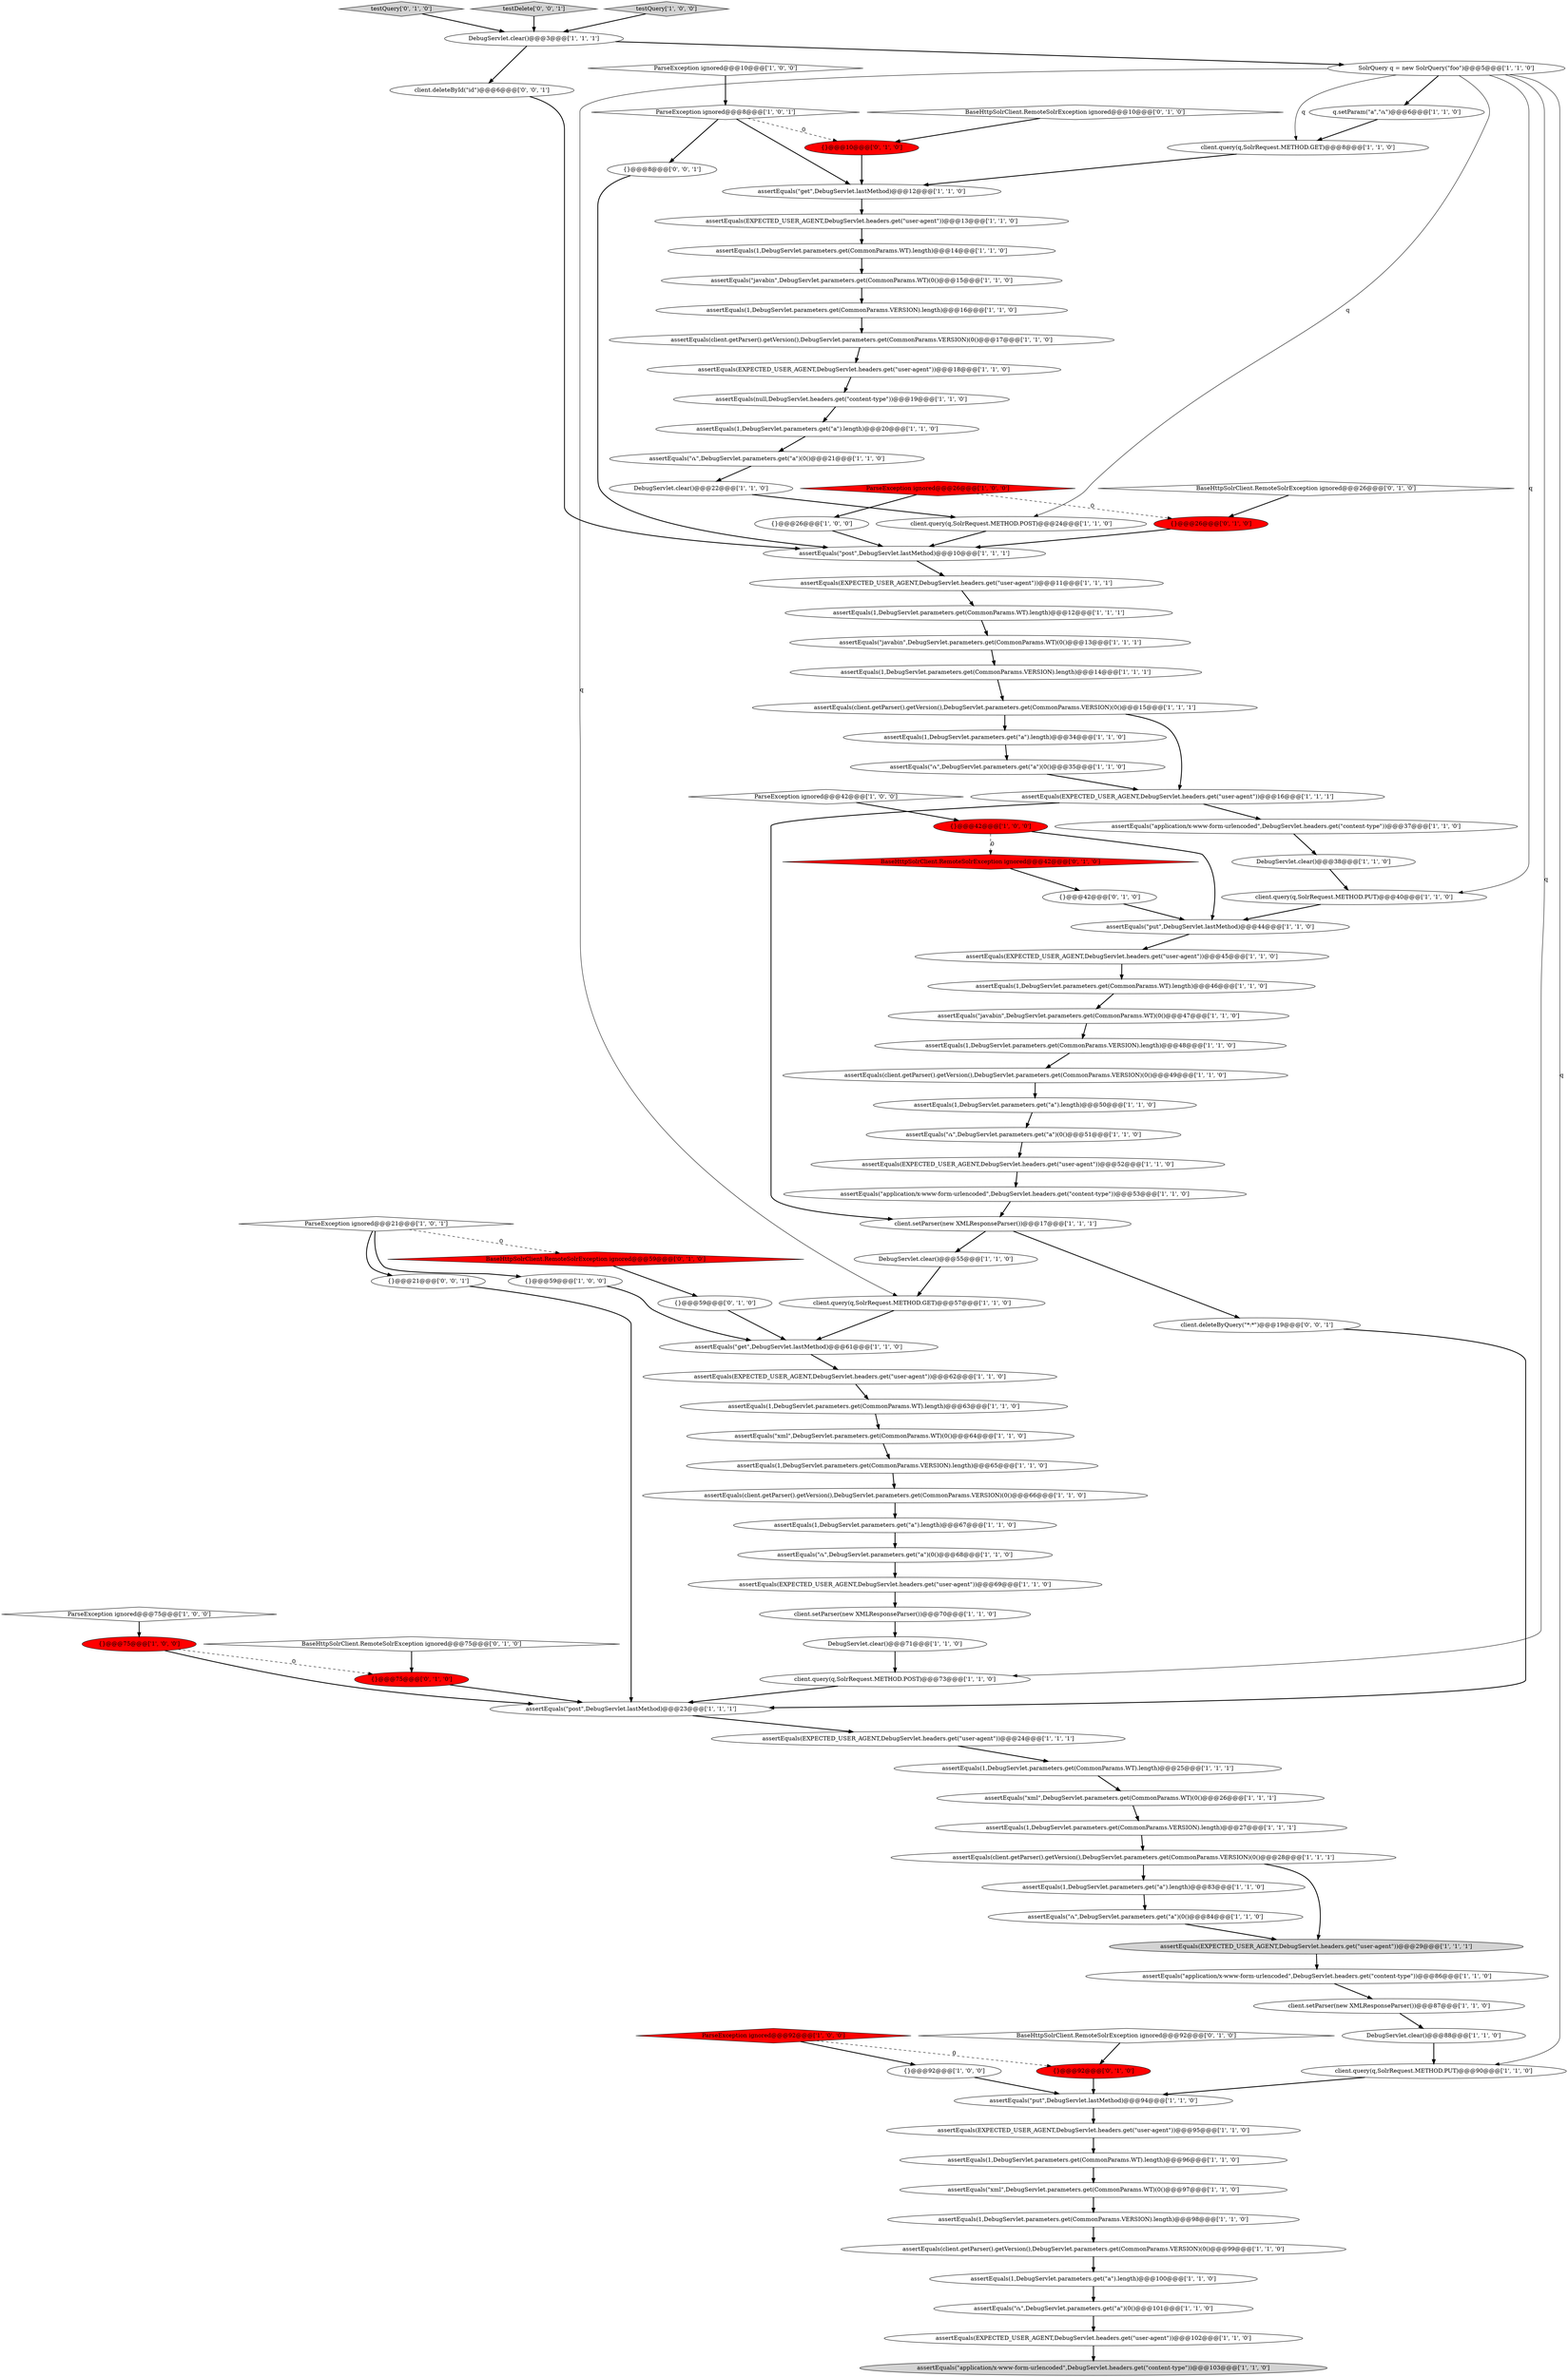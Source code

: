 digraph {
82 [style = filled, label = "assertEquals(\"ሴ\",DebugServlet.parameters.get(\"a\")(0()@@@21@@@['1', '1', '0']", fillcolor = white, shape = ellipse image = "AAA0AAABBB1BBB"];
55 [style = filled, label = "assertEquals(\"put\",DebugServlet.lastMethod)@@@44@@@['1', '1', '0']", fillcolor = white, shape = ellipse image = "AAA0AAABBB1BBB"];
35 [style = filled, label = "assertEquals(\"xml\",DebugServlet.parameters.get(CommonParams.WT)(0()@@@64@@@['1', '1', '0']", fillcolor = white, shape = ellipse image = "AAA0AAABBB1BBB"];
11 [style = filled, label = "assertEquals(\"get\",DebugServlet.lastMethod)@@@12@@@['1', '1', '0']", fillcolor = white, shape = ellipse image = "AAA0AAABBB1BBB"];
3 [style = filled, label = "assertEquals(1,DebugServlet.parameters.get(CommonParams.VERSION).length)@@@16@@@['1', '1', '0']", fillcolor = white, shape = ellipse image = "AAA0AAABBB1BBB"];
46 [style = filled, label = "assertEquals(1,DebugServlet.parameters.get(CommonParams.WT).length)@@@12@@@['1', '1', '1']", fillcolor = white, shape = ellipse image = "AAA0AAABBB1BBB"];
44 [style = filled, label = "assertEquals(EXPECTED_USER_AGENT,DebugServlet.headers.get(\"user-agent\"))@@@95@@@['1', '1', '0']", fillcolor = white, shape = ellipse image = "AAA0AAABBB1BBB"];
85 [style = filled, label = "assertEquals(client.getParser().getVersion(),DebugServlet.parameters.get(CommonParams.VERSION)(0()@@@49@@@['1', '1', '0']", fillcolor = white, shape = ellipse image = "AAA0AAABBB1BBB"];
79 [style = filled, label = "assertEquals(EXPECTED_USER_AGENT,DebugServlet.headers.get(\"user-agent\"))@@@11@@@['1', '1', '1']", fillcolor = white, shape = ellipse image = "AAA0AAABBB1BBB"];
86 [style = filled, label = "assertEquals(\"put\",DebugServlet.lastMethod)@@@94@@@['1', '1', '0']", fillcolor = white, shape = ellipse image = "AAA0AAABBB1BBB"];
51 [style = filled, label = "assertEquals(client.getParser().getVersion(),DebugServlet.parameters.get(CommonParams.VERSION)(0()@@@99@@@['1', '1', '0']", fillcolor = white, shape = ellipse image = "AAA0AAABBB1BBB"];
95 [style = filled, label = "{}@@@75@@@['0', '1', '0']", fillcolor = red, shape = ellipse image = "AAA1AAABBB2BBB"];
23 [style = filled, label = "assertEquals(1,DebugServlet.parameters.get(\"a\").length)@@@50@@@['1', '1', '0']", fillcolor = white, shape = ellipse image = "AAA0AAABBB1BBB"];
43 [style = filled, label = "assertEquals(1,DebugServlet.parameters.get(CommonParams.WT).length)@@@63@@@['1', '1', '0']", fillcolor = white, shape = ellipse image = "AAA0AAABBB1BBB"];
33 [style = filled, label = "assertEquals(1,DebugServlet.parameters.get(CommonParams.VERSION).length)@@@27@@@['1', '1', '1']", fillcolor = white, shape = ellipse image = "AAA0AAABBB1BBB"];
17 [style = filled, label = "{}@@@92@@@['1', '0', '0']", fillcolor = white, shape = ellipse image = "AAA0AAABBB1BBB"];
100 [style = filled, label = "testQuery['0', '1', '0']", fillcolor = lightgray, shape = diamond image = "AAA0AAABBB2BBB"];
22 [style = filled, label = "client.query(q,SolrRequest.METHOD.PUT)@@@90@@@['1', '1', '0']", fillcolor = white, shape = ellipse image = "AAA0AAABBB1BBB"];
65 [style = filled, label = "assertEquals(\"application/x-www-form-urlencoded\",DebugServlet.headers.get(\"content-type\"))@@@53@@@['1', '1', '0']", fillcolor = white, shape = ellipse image = "AAA0AAABBB1BBB"];
4 [style = filled, label = "assertEquals(client.getParser().getVersion(),DebugServlet.parameters.get(CommonParams.VERSION)(0()@@@15@@@['1', '1', '1']", fillcolor = white, shape = ellipse image = "AAA0AAABBB1BBB"];
68 [style = filled, label = "SolrQuery q = new SolrQuery(\"foo\")@@@5@@@['1', '1', '0']", fillcolor = white, shape = ellipse image = "AAA0AAABBB1BBB"];
25 [style = filled, label = "assertEquals(1,DebugServlet.parameters.get(CommonParams.WT).length)@@@46@@@['1', '1', '0']", fillcolor = white, shape = ellipse image = "AAA0AAABBB1BBB"];
77 [style = filled, label = "assertEquals(\"application/x-www-form-urlencoded\",DebugServlet.headers.get(\"content-type\"))@@@86@@@['1', '1', '0']", fillcolor = white, shape = ellipse image = "AAA0AAABBB1BBB"];
56 [style = filled, label = "client.query(q,SolrRequest.METHOD.POST)@@@73@@@['1', '1', '0']", fillcolor = white, shape = ellipse image = "AAA0AAABBB1BBB"];
58 [style = filled, label = "{}@@@75@@@['1', '0', '0']", fillcolor = red, shape = ellipse image = "AAA1AAABBB1BBB"];
61 [style = filled, label = "DebugServlet.clear()@@@3@@@['1', '1', '1']", fillcolor = white, shape = ellipse image = "AAA0AAABBB1BBB"];
73 [style = filled, label = "assertEquals(\"application/x-www-form-urlencoded\",DebugServlet.headers.get(\"content-type\"))@@@37@@@['1', '1', '0']", fillcolor = white, shape = ellipse image = "AAA0AAABBB1BBB"];
47 [style = filled, label = "assertEquals(\"ሴ\",DebugServlet.parameters.get(\"a\")(0()@@@51@@@['1', '1', '0']", fillcolor = white, shape = ellipse image = "AAA0AAABBB1BBB"];
83 [style = filled, label = "assertEquals(\"post\",DebugServlet.lastMethod)@@@10@@@['1', '1', '1']", fillcolor = white, shape = ellipse image = "AAA0AAABBB1BBB"];
76 [style = filled, label = "ParseException ignored@@@21@@@['1', '0', '1']", fillcolor = white, shape = diamond image = "AAA0AAABBB1BBB"];
48 [style = filled, label = "assertEquals(EXPECTED_USER_AGENT,DebugServlet.headers.get(\"user-agent\"))@@@62@@@['1', '1', '0']", fillcolor = white, shape = ellipse image = "AAA0AAABBB1BBB"];
70 [style = filled, label = "{}@@@42@@@['1', '0', '0']", fillcolor = red, shape = ellipse image = "AAA1AAABBB1BBB"];
54 [style = filled, label = "client.setParser(new XMLResponseParser())@@@70@@@['1', '1', '0']", fillcolor = white, shape = ellipse image = "AAA0AAABBB1BBB"];
91 [style = filled, label = "BaseHttpSolrClient.RemoteSolrException ignored@@@26@@@['0', '1', '0']", fillcolor = white, shape = diamond image = "AAA0AAABBB2BBB"];
98 [style = filled, label = "{}@@@26@@@['0', '1', '0']", fillcolor = red, shape = ellipse image = "AAA1AAABBB2BBB"];
97 [style = filled, label = "BaseHttpSolrClient.RemoteSolrException ignored@@@59@@@['0', '1', '0']", fillcolor = red, shape = diamond image = "AAA1AAABBB2BBB"];
60 [style = filled, label = "assertEquals(EXPECTED_USER_AGENT,DebugServlet.headers.get(\"user-agent\"))@@@45@@@['1', '1', '0']", fillcolor = white, shape = ellipse image = "AAA0AAABBB1BBB"];
94 [style = filled, label = "BaseHttpSolrClient.RemoteSolrException ignored@@@75@@@['0', '1', '0']", fillcolor = white, shape = diamond image = "AAA0AAABBB2BBB"];
64 [style = filled, label = "assertEquals(1,DebugServlet.parameters.get(CommonParams.VERSION).length)@@@48@@@['1', '1', '0']", fillcolor = white, shape = ellipse image = "AAA0AAABBB1BBB"];
87 [style = filled, label = "assertEquals(1,DebugServlet.parameters.get(\"a\").length)@@@83@@@['1', '1', '0']", fillcolor = white, shape = ellipse image = "AAA0AAABBB1BBB"];
80 [style = filled, label = "assertEquals(\"ሴ\",DebugServlet.parameters.get(\"a\")(0()@@@101@@@['1', '1', '0']", fillcolor = white, shape = ellipse image = "AAA0AAABBB1BBB"];
31 [style = filled, label = "DebugServlet.clear()@@@55@@@['1', '1', '0']", fillcolor = white, shape = ellipse image = "AAA0AAABBB1BBB"];
75 [style = filled, label = "assertEquals(1,DebugServlet.parameters.get(CommonParams.WT).length)@@@96@@@['1', '1', '0']", fillcolor = white, shape = ellipse image = "AAA0AAABBB1BBB"];
92 [style = filled, label = "{}@@@42@@@['0', '1', '0']", fillcolor = white, shape = ellipse image = "AAA0AAABBB2BBB"];
29 [style = filled, label = "client.query(q,SolrRequest.METHOD.GET)@@@8@@@['1', '1', '0']", fillcolor = white, shape = ellipse image = "AAA0AAABBB1BBB"];
105 [style = filled, label = "client.deleteById(\"id\")@@@6@@@['0', '0', '1']", fillcolor = white, shape = ellipse image = "AAA0AAABBB3BBB"];
96 [style = filled, label = "{}@@@59@@@['0', '1', '0']", fillcolor = white, shape = ellipse image = "AAA0AAABBB2BBB"];
53 [style = filled, label = "assertEquals(EXPECTED_USER_AGENT,DebugServlet.headers.get(\"user-agent\"))@@@52@@@['1', '1', '0']", fillcolor = white, shape = ellipse image = "AAA0AAABBB1BBB"];
0 [style = filled, label = "assertEquals(EXPECTED_USER_AGENT,DebugServlet.headers.get(\"user-agent\"))@@@18@@@['1', '1', '0']", fillcolor = white, shape = ellipse image = "AAA0AAABBB1BBB"];
28 [style = filled, label = "assertEquals(client.getParser().getVersion(),DebugServlet.parameters.get(CommonParams.VERSION)(0()@@@28@@@['1', '1', '1']", fillcolor = white, shape = ellipse image = "AAA0AAABBB1BBB"];
57 [style = filled, label = "client.setParser(new XMLResponseParser())@@@17@@@['1', '1', '1']", fillcolor = white, shape = ellipse image = "AAA0AAABBB1BBB"];
12 [style = filled, label = "assertEquals(client.getParser().getVersion(),DebugServlet.parameters.get(CommonParams.VERSION)(0()@@@17@@@['1', '1', '0']", fillcolor = white, shape = ellipse image = "AAA0AAABBB1BBB"];
71 [style = filled, label = "{}@@@59@@@['1', '0', '0']", fillcolor = white, shape = ellipse image = "AAA0AAABBB1BBB"];
39 [style = filled, label = "DebugServlet.clear()@@@88@@@['1', '1', '0']", fillcolor = white, shape = ellipse image = "AAA0AAABBB1BBB"];
101 [style = filled, label = "{}@@@92@@@['0', '1', '0']", fillcolor = red, shape = ellipse image = "AAA1AAABBB2BBB"];
74 [style = filled, label = "assertEquals(1,DebugServlet.parameters.get(CommonParams.WT).length)@@@25@@@['1', '1', '1']", fillcolor = white, shape = ellipse image = "AAA0AAABBB1BBB"];
66 [style = filled, label = "DebugServlet.clear()@@@71@@@['1', '1', '0']", fillcolor = white, shape = ellipse image = "AAA0AAABBB1BBB"];
41 [style = filled, label = "assertEquals(\"xml\",DebugServlet.parameters.get(CommonParams.WT)(0()@@@97@@@['1', '1', '0']", fillcolor = white, shape = ellipse image = "AAA0AAABBB1BBB"];
50 [style = filled, label = "assertEquals(EXPECTED_USER_AGENT,DebugServlet.headers.get(\"user-agent\"))@@@24@@@['1', '1', '1']", fillcolor = white, shape = ellipse image = "AAA0AAABBB1BBB"];
106 [style = filled, label = "testDelete['0', '0', '1']", fillcolor = lightgray, shape = diamond image = "AAA0AAABBB3BBB"];
21 [style = filled, label = "assertEquals(1,DebugServlet.parameters.get(\"a\").length)@@@100@@@['1', '1', '0']", fillcolor = white, shape = ellipse image = "AAA0AAABBB1BBB"];
27 [style = filled, label = "assertEquals(1,DebugServlet.parameters.get(\"a\").length)@@@67@@@['1', '1', '0']", fillcolor = white, shape = ellipse image = "AAA0AAABBB1BBB"];
84 [style = filled, label = "assertEquals(\"ሴ\",DebugServlet.parameters.get(\"a\")(0()@@@84@@@['1', '1', '0']", fillcolor = white, shape = ellipse image = "AAA0AAABBB1BBB"];
45 [style = filled, label = "ParseException ignored@@@92@@@['1', '0', '0']", fillcolor = red, shape = diamond image = "AAA1AAABBB1BBB"];
78 [style = filled, label = "client.setParser(new XMLResponseParser())@@@87@@@['1', '1', '0']", fillcolor = white, shape = ellipse image = "AAA0AAABBB1BBB"];
30 [style = filled, label = "assertEquals(null,DebugServlet.headers.get(\"content-type\"))@@@19@@@['1', '1', '0']", fillcolor = white, shape = ellipse image = "AAA0AAABBB1BBB"];
72 [style = filled, label = "assertEquals(1,DebugServlet.parameters.get(CommonParams.VERSION).length)@@@98@@@['1', '1', '0']", fillcolor = white, shape = ellipse image = "AAA0AAABBB1BBB"];
90 [style = filled, label = "BaseHttpSolrClient.RemoteSolrException ignored@@@10@@@['0', '1', '0']", fillcolor = white, shape = diamond image = "AAA0AAABBB2BBB"];
9 [style = filled, label = "ParseException ignored@@@42@@@['1', '0', '0']", fillcolor = white, shape = diamond image = "AAA0AAABBB1BBB"];
19 [style = filled, label = "assertEquals(1,DebugServlet.parameters.get(\"a\").length)@@@20@@@['1', '1', '0']", fillcolor = white, shape = ellipse image = "AAA0AAABBB1BBB"];
62 [style = filled, label = "assertEquals(1,DebugServlet.parameters.get(CommonParams.VERSION).length)@@@65@@@['1', '1', '0']", fillcolor = white, shape = ellipse image = "AAA0AAABBB1BBB"];
63 [style = filled, label = "DebugServlet.clear()@@@38@@@['1', '1', '0']", fillcolor = white, shape = ellipse image = "AAA0AAABBB1BBB"];
5 [style = filled, label = "ParseException ignored@@@75@@@['1', '0', '0']", fillcolor = white, shape = diamond image = "AAA0AAABBB1BBB"];
14 [style = filled, label = "assertEquals(\"javabin\",DebugServlet.parameters.get(CommonParams.WT)(0()@@@47@@@['1', '1', '0']", fillcolor = white, shape = ellipse image = "AAA0AAABBB1BBB"];
37 [style = filled, label = "assertEquals(\"ሴ\",DebugServlet.parameters.get(\"a\")(0()@@@68@@@['1', '1', '0']", fillcolor = white, shape = ellipse image = "AAA0AAABBB1BBB"];
26 [style = filled, label = "client.query(q,SolrRequest.METHOD.GET)@@@57@@@['1', '1', '0']", fillcolor = white, shape = ellipse image = "AAA0AAABBB1BBB"];
6 [style = filled, label = "assertEquals(1,DebugServlet.parameters.get(CommonParams.VERSION).length)@@@14@@@['1', '1', '1']", fillcolor = white, shape = ellipse image = "AAA0AAABBB1BBB"];
69 [style = filled, label = "ParseException ignored@@@8@@@['1', '0', '1']", fillcolor = white, shape = diamond image = "AAA0AAABBB1BBB"];
16 [style = filled, label = "assertEquals(client.getParser().getVersion(),DebugServlet.parameters.get(CommonParams.VERSION)(0()@@@66@@@['1', '1', '0']", fillcolor = white, shape = ellipse image = "AAA0AAABBB1BBB"];
99 [style = filled, label = "BaseHttpSolrClient.RemoteSolrException ignored@@@42@@@['0', '1', '0']", fillcolor = red, shape = diamond image = "AAA1AAABBB2BBB"];
49 [style = filled, label = "assertEquals(1,DebugServlet.parameters.get(CommonParams.WT).length)@@@14@@@['1', '1', '0']", fillcolor = white, shape = ellipse image = "AAA0AAABBB1BBB"];
7 [style = filled, label = "assertEquals(EXPECTED_USER_AGENT,DebugServlet.headers.get(\"user-agent\"))@@@13@@@['1', '1', '0']", fillcolor = white, shape = ellipse image = "AAA0AAABBB1BBB"];
1 [style = filled, label = "ParseException ignored@@@10@@@['1', '0', '0']", fillcolor = white, shape = diamond image = "AAA0AAABBB1BBB"];
42 [style = filled, label = "assertEquals(\"javabin\",DebugServlet.parameters.get(CommonParams.WT)(0()@@@13@@@['1', '1', '1']", fillcolor = white, shape = ellipse image = "AAA0AAABBB1BBB"];
8 [style = filled, label = "{}@@@26@@@['1', '0', '0']", fillcolor = white, shape = ellipse image = "AAA0AAABBB1BBB"];
93 [style = filled, label = "{}@@@10@@@['0', '1', '0']", fillcolor = red, shape = ellipse image = "AAA1AAABBB2BBB"];
36 [style = filled, label = "assertEquals(\"javabin\",DebugServlet.parameters.get(CommonParams.WT)(0()@@@15@@@['1', '1', '0']", fillcolor = white, shape = ellipse image = "AAA0AAABBB1BBB"];
89 [style = filled, label = "BaseHttpSolrClient.RemoteSolrException ignored@@@92@@@['0', '1', '0']", fillcolor = white, shape = diamond image = "AAA0AAABBB2BBB"];
32 [style = filled, label = "assertEquals(\"ሴ\",DebugServlet.parameters.get(\"a\")(0()@@@35@@@['1', '1', '0']", fillcolor = white, shape = ellipse image = "AAA0AAABBB1BBB"];
102 [style = filled, label = "{}@@@8@@@['0', '0', '1']", fillcolor = white, shape = ellipse image = "AAA0AAABBB3BBB"];
88 [style = filled, label = "q.setParam(\"a\",\"ሴ\")@@@6@@@['1', '1', '0']", fillcolor = white, shape = ellipse image = "AAA0AAABBB1BBB"];
104 [style = filled, label = "{}@@@21@@@['0', '0', '1']", fillcolor = white, shape = ellipse image = "AAA0AAABBB3BBB"];
15 [style = filled, label = "assertEquals(\"xml\",DebugServlet.parameters.get(CommonParams.WT)(0()@@@26@@@['1', '1', '1']", fillcolor = white, shape = ellipse image = "AAA0AAABBB1BBB"];
59 [style = filled, label = "client.query(q,SolrRequest.METHOD.PUT)@@@40@@@['1', '1', '0']", fillcolor = white, shape = ellipse image = "AAA0AAABBB1BBB"];
10 [style = filled, label = "assertEquals(\"get\",DebugServlet.lastMethod)@@@61@@@['1', '1', '0']", fillcolor = white, shape = ellipse image = "AAA0AAABBB1BBB"];
20 [style = filled, label = "assertEquals(EXPECTED_USER_AGENT,DebugServlet.headers.get(\"user-agent\"))@@@69@@@['1', '1', '0']", fillcolor = white, shape = ellipse image = "AAA0AAABBB1BBB"];
2 [style = filled, label = "assertEquals(\"post\",DebugServlet.lastMethod)@@@23@@@['1', '1', '1']", fillcolor = white, shape = ellipse image = "AAA0AAABBB1BBB"];
67 [style = filled, label = "assertEquals(EXPECTED_USER_AGENT,DebugServlet.headers.get(\"user-agent\"))@@@29@@@['1', '1', '1']", fillcolor = lightgray, shape = ellipse image = "AAA0AAABBB1BBB"];
13 [style = filled, label = "ParseException ignored@@@26@@@['1', '0', '0']", fillcolor = red, shape = diamond image = "AAA1AAABBB1BBB"];
103 [style = filled, label = "client.deleteByQuery(\"*:*\")@@@19@@@['0', '0', '1']", fillcolor = white, shape = ellipse image = "AAA0AAABBB3BBB"];
24 [style = filled, label = "assertEquals(EXPECTED_USER_AGENT,DebugServlet.headers.get(\"user-agent\"))@@@16@@@['1', '1', '1']", fillcolor = white, shape = ellipse image = "AAA0AAABBB1BBB"];
18 [style = filled, label = "testQuery['1', '0', '0']", fillcolor = lightgray, shape = diamond image = "AAA0AAABBB1BBB"];
38 [style = filled, label = "assertEquals(EXPECTED_USER_AGENT,DebugServlet.headers.get(\"user-agent\"))@@@102@@@['1', '1', '0']", fillcolor = white, shape = ellipse image = "AAA0AAABBB1BBB"];
52 [style = filled, label = "assertEquals(1,DebugServlet.parameters.get(\"a\").length)@@@34@@@['1', '1', '0']", fillcolor = white, shape = ellipse image = "AAA0AAABBB1BBB"];
34 [style = filled, label = "client.query(q,SolrRequest.METHOD.POST)@@@24@@@['1', '1', '0']", fillcolor = white, shape = ellipse image = "AAA0AAABBB1BBB"];
40 [style = filled, label = "assertEquals(\"application/x-www-form-urlencoded\",DebugServlet.headers.get(\"content-type\"))@@@103@@@['1', '1', '0']", fillcolor = lightgray, shape = ellipse image = "AAA0AAABBB1BBB"];
81 [style = filled, label = "DebugServlet.clear()@@@22@@@['1', '1', '0']", fillcolor = white, shape = ellipse image = "AAA0AAABBB1BBB"];
69->102 [style = bold, label=""];
76->97 [style = dashed, label="0"];
1->69 [style = bold, label=""];
0->30 [style = bold, label=""];
57->31 [style = bold, label=""];
21->80 [style = bold, label=""];
26->10 [style = bold, label=""];
65->57 [style = bold, label=""];
24->57 [style = bold, label=""];
24->73 [style = bold, label=""];
70->55 [style = bold, label=""];
25->14 [style = bold, label=""];
76->71 [style = bold, label=""];
68->59 [style = solid, label="q"];
14->64 [style = bold, label=""];
7->49 [style = bold, label=""];
68->34 [style = solid, label="q"];
9->70 [style = bold, label=""];
68->26 [style = solid, label="q"];
80->38 [style = bold, label=""];
61->68 [style = bold, label=""];
18->61 [style = bold, label=""];
53->65 [style = bold, label=""];
43->35 [style = bold, label=""];
48->43 [style = bold, label=""];
91->98 [style = bold, label=""];
98->83 [style = bold, label=""];
96->10 [style = bold, label=""];
45->17 [style = bold, label=""];
79->46 [style = bold, label=""];
103->2 [style = bold, label=""];
93->11 [style = bold, label=""];
49->36 [style = bold, label=""];
55->60 [style = bold, label=""];
46->42 [style = bold, label=""];
47->53 [style = bold, label=""];
105->83 [style = bold, label=""];
33->28 [style = bold, label=""];
51->21 [style = bold, label=""];
104->2 [style = bold, label=""];
94->95 [style = bold, label=""];
10->48 [style = bold, label=""];
54->66 [style = bold, label=""];
58->2 [style = bold, label=""];
68->88 [style = bold, label=""];
64->85 [style = bold, label=""];
77->78 [style = bold, label=""];
8->83 [style = bold, label=""];
39->22 [style = bold, label=""];
30->19 [style = bold, label=""];
6->4 [style = bold, label=""];
57->103 [style = bold, label=""];
100->61 [style = bold, label=""];
34->83 [style = bold, label=""];
28->87 [style = bold, label=""];
71->10 [style = bold, label=""];
89->101 [style = bold, label=""];
59->55 [style = bold, label=""];
101->86 [style = bold, label=""];
70->99 [style = dashed, label="0"];
13->98 [style = dashed, label="0"];
78->39 [style = bold, label=""];
29->11 [style = bold, label=""];
15->33 [style = bold, label=""];
83->79 [style = bold, label=""];
73->63 [style = bold, label=""];
81->34 [style = bold, label=""];
67->77 [style = bold, label=""];
4->24 [style = bold, label=""];
16->27 [style = bold, label=""];
63->59 [style = bold, label=""];
87->84 [style = bold, label=""];
92->55 [style = bold, label=""];
68->56 [style = solid, label="q"];
3->12 [style = bold, label=""];
69->11 [style = bold, label=""];
60->25 [style = bold, label=""];
62->16 [style = bold, label=""];
95->2 [style = bold, label=""];
31->26 [style = bold, label=""];
27->37 [style = bold, label=""];
76->104 [style = bold, label=""];
44->75 [style = bold, label=""];
97->96 [style = bold, label=""];
86->44 [style = bold, label=""];
23->47 [style = bold, label=""];
20->54 [style = bold, label=""];
69->93 [style = dashed, label="0"];
5->58 [style = bold, label=""];
38->40 [style = bold, label=""];
85->23 [style = bold, label=""];
56->2 [style = bold, label=""];
19->82 [style = bold, label=""];
58->95 [style = dashed, label="0"];
74->15 [style = bold, label=""];
82->81 [style = bold, label=""];
50->74 [style = bold, label=""];
61->105 [style = bold, label=""];
90->93 [style = bold, label=""];
28->67 [style = bold, label=""];
68->29 [style = solid, label="q"];
84->67 [style = bold, label=""];
88->29 [style = bold, label=""];
37->20 [style = bold, label=""];
68->22 [style = solid, label="q"];
106->61 [style = bold, label=""];
102->83 [style = bold, label=""];
12->0 [style = bold, label=""];
2->50 [style = bold, label=""];
4->52 [style = bold, label=""];
42->6 [style = bold, label=""];
52->32 [style = bold, label=""];
35->62 [style = bold, label=""];
99->92 [style = bold, label=""];
22->86 [style = bold, label=""];
72->51 [style = bold, label=""];
17->86 [style = bold, label=""];
13->8 [style = bold, label=""];
41->72 [style = bold, label=""];
32->24 [style = bold, label=""];
75->41 [style = bold, label=""];
45->101 [style = dashed, label="0"];
66->56 [style = bold, label=""];
11->7 [style = bold, label=""];
36->3 [style = bold, label=""];
}
